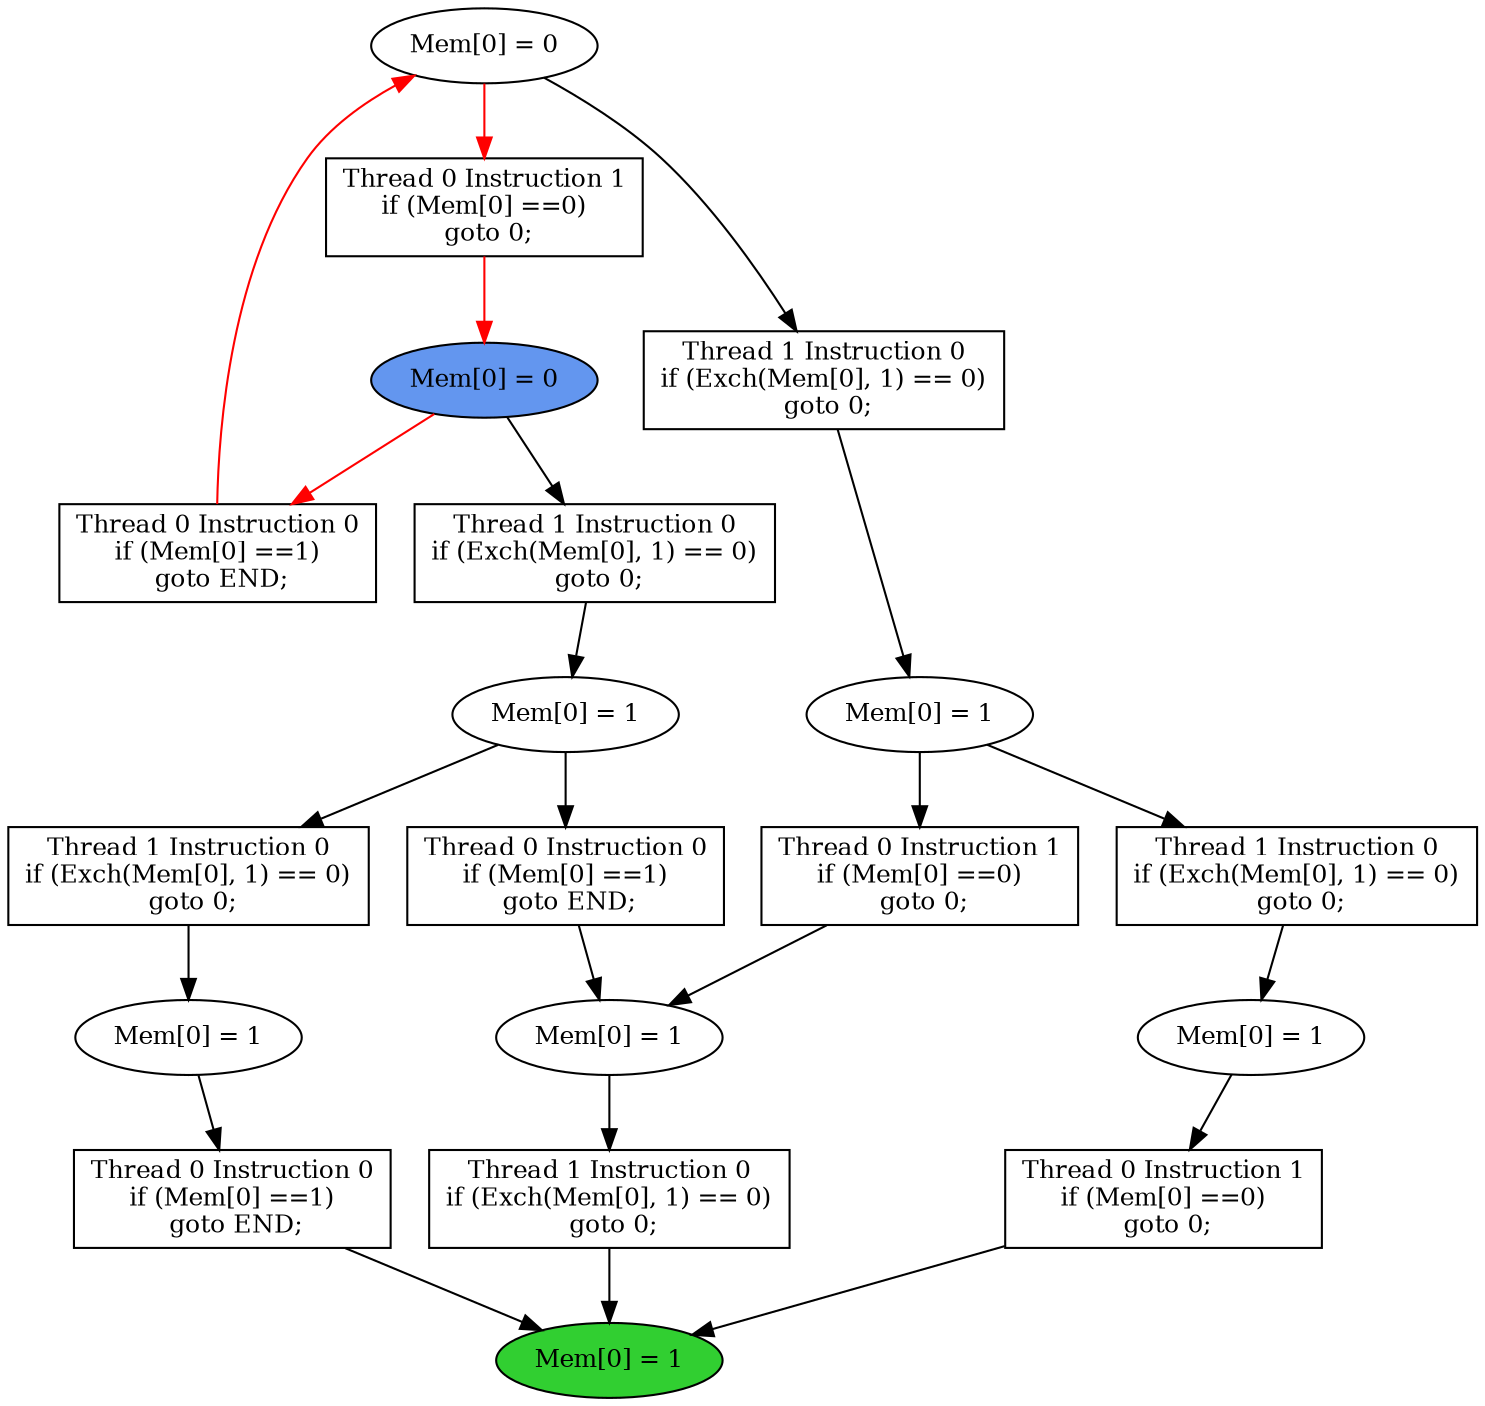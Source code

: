 digraph "graph" {
graph [fontsize=12]
node [fontsize=12]
edge [fontsize=12]
rankdir=TB;
"N18" -> "N8" [uuid = "<A0, END$0>", color = "#000000", fontcolor = "#ffffff", style = "solid", label = "", dir = "forward", weight = "1"]
"N17" -> "N13" [uuid = "<A1, S5>", color = "#000000", fontcolor = "#ffffff", style = "solid", label = "", dir = "forward", weight = "1"]
"N29" -> "N24" [uuid = "<A2, S0>", color = "#ff0000", fontcolor = "#ffffff", style = "solid", label = "", dir = "back", weight = "1"]
"N26" -> "N25" [uuid = "<A3, START$0>", color = "#ff0000", fontcolor = "#ffffff", style = "solid", label = "", dir = "forward", weight = "1"]
"N12" -> "N8" [uuid = "<A4, END$0>", color = "#000000", fontcolor = "#ffffff", style = "solid", label = "", dir = "forward", weight = "1"]
"N22" -> "N21" [uuid = "<A5, S4>", color = "#000000", fontcolor = "#ffffff", style = "solid", label = "", dir = "forward", weight = "1"]
"N11" -> "N10" [uuid = "<A6, S3>", color = "#000000", fontcolor = "#ffffff", style = "solid", label = "", dir = "forward", weight = "1"]
"N16" -> "N15" [uuid = "<A7, S2>", color = "#000000", fontcolor = "#ffffff", style = "solid", label = "", dir = "forward", weight = "1"]
"N20" -> "N19" [uuid = "<A8, S1>", color = "#000000", fontcolor = "#ffffff", style = "solid", label = "", dir = "forward", weight = "1"]
"N9" -> "N8" [uuid = "<A9, END$0>", color = "#000000", fontcolor = "#ffffff", style = "solid", label = "", dir = "forward", weight = "1"]
"N14" -> "N13" [uuid = "<A10, S5>", color = "#000000", fontcolor = "#ffffff", style = "solid", label = "", dir = "forward", weight = "1"]
"N19" -> "N18" [uuid = "<A0, S1>", color = "#000000", fontcolor = "#ffffff", style = "solid", label = "", dir = "forward", weight = "1"]
"N21" -> "N17" [uuid = "<A1, S4>", color = "#000000", fontcolor = "#ffffff", style = "solid", label = "", dir = "forward", weight = "1"]
"N25" -> "N24" [uuid = "<A2, START$0>", color = "#ff0000", fontcolor = "#ffffff", style = "solid", label = "", dir = "forward", weight = "1"]
"N29" -> "N26" [uuid = "<A3, S0>", color = "#ff0000", fontcolor = "#ffffff", style = "solid", label = "", dir = "forward", weight = "1"]
"N13" -> "N12" [uuid = "<A4, S5>", color = "#000000", fontcolor = "#ffffff", style = "solid", label = "", dir = "forward", weight = "1"]
"N29" -> "N22" [uuid = "<A5, S0>", color = "#000000", fontcolor = "#ffffff", style = "solid", label = "", dir = "forward", weight = "1"]
"N15" -> "N11" [uuid = "<A6, S2>", color = "#000000", fontcolor = "#ffffff", style = "solid", label = "", dir = "forward", weight = "1"]
"N25" -> "N16" [uuid = "<A7, START$0>", color = "#000000", fontcolor = "#ffffff", style = "solid", label = "", dir = "forward", weight = "1"]
"N21" -> "N20" [uuid = "<A8, S4>", color = "#000000", fontcolor = "#ffffff", style = "solid", label = "", dir = "forward", weight = "1"]
"N10" -> "N9" [uuid = "<A9, S3>", color = "#000000", fontcolor = "#ffffff", style = "solid", label = "", dir = "forward", weight = "1"]
"N15" -> "N14" [uuid = "<A10, S2>", color = "#000000", fontcolor = "#ffffff", style = "solid", label = "", dir = "forward", weight = "1"]
"N8" [uuid="END$0", label="Mem[0] = 1", fillcolor = "#31cf31", fontcolor = "#000000", shape = "ellipse", style = "filled, solid"]
"N9" [uuid="A9", label="Thread 0 Instruction 0
if (Mem[0] ==1)
 goto END;", fillcolor = "#ffffff", fontcolor = "#000000", shape = "box", style = "filled, solid"]
"N10" [uuid="S3", label="Mem[0] = 1", fillcolor = "#ffffff", fontcolor = "#000000", shape = "ellipse", style = "filled, solid"]
"N11" [uuid="A6", label="Thread 1 Instruction 0
if (Exch(Mem[0], 1) == 0)
 goto 0;", fillcolor = "#ffffff", fontcolor = "#000000", shape = "box", style = "filled, solid"]
"N12" [uuid="A4", label="Thread 1 Instruction 0
if (Exch(Mem[0], 1) == 0)
 goto 0;", fillcolor = "#ffffff", fontcolor = "#000000", shape = "box", style = "filled, solid"]
"N13" [uuid="S5", label="Mem[0] = 1", fillcolor = "#ffffff", fontcolor = "#000000", shape = "ellipse", style = "filled, solid"]
"N14" [uuid="A10", label="Thread 0 Instruction 0
if (Mem[0] ==1)
 goto END;", fillcolor = "#ffffff", fontcolor = "#000000", shape = "box", style = "filled, solid"]
"N15" [uuid="S2", label="Mem[0] = 1", fillcolor = "#ffffff", fontcolor = "#000000", shape = "ellipse", style = "filled, solid"]
"N16" [uuid="A7", label="Thread 1 Instruction 0
if (Exch(Mem[0], 1) == 0)
 goto 0;", fillcolor = "#ffffff", fontcolor = "#000000", shape = "box", style = "filled, solid"]
"N17" [uuid="A1", label="Thread 0 Instruction 1
if (Mem[0] ==0)
 goto 0;", fillcolor = "#ffffff", fontcolor = "#000000", shape = "box", style = "filled, solid"]
"N18" [uuid="A0", label="Thread 0 Instruction 1
if (Mem[0] ==0)
 goto 0;", fillcolor = "#ffffff", fontcolor = "#000000", shape = "box", style = "filled, solid"]
"N19" [uuid="S1", label="Mem[0] = 1", fillcolor = "#ffffff", fontcolor = "#000000", shape = "ellipse", style = "filled, solid"]
"N20" [uuid="A8", label="Thread 1 Instruction 0
if (Exch(Mem[0], 1) == 0)
 goto 0;", fillcolor = "#ffffff", fontcolor = "#000000", shape = "box", style = "filled, solid"]
"N21" [uuid="S4", label="Mem[0] = 1", fillcolor = "#ffffff", fontcolor = "#000000", shape = "ellipse", style = "filled, solid"]
"N22" [uuid="A5", label="Thread 1 Instruction 0
if (Exch(Mem[0], 1) == 0)
 goto 0;", fillcolor = "#ffffff", fontcolor = "#000000", shape = "box", style = "filled, solid"]
"N24" [uuid="A2", label="Thread 0 Instruction 0
if (Mem[0] ==1)
 goto END;", fillcolor = "#ffffff", fontcolor = "#000000", shape = "box", style = "filled, solid"]
"N25" [uuid="START$0", label="Mem[0] = 0", fillcolor = "#6396ef", fontcolor = "#000000", shape = "ellipse", style = "filled, solid"]
"N26" [uuid="A3", label="Thread 0 Instruction 1
if (Mem[0] ==0)
 goto 0;", fillcolor = "#ffffff", fontcolor = "#000000", shape = "box", style = "filled, solid"]
"N29" [uuid="S0", label="Mem[0] = 0", fillcolor = "#ffffff", fontcolor = "#000000", shape = "ellipse", style = "filled, solid"]
}
